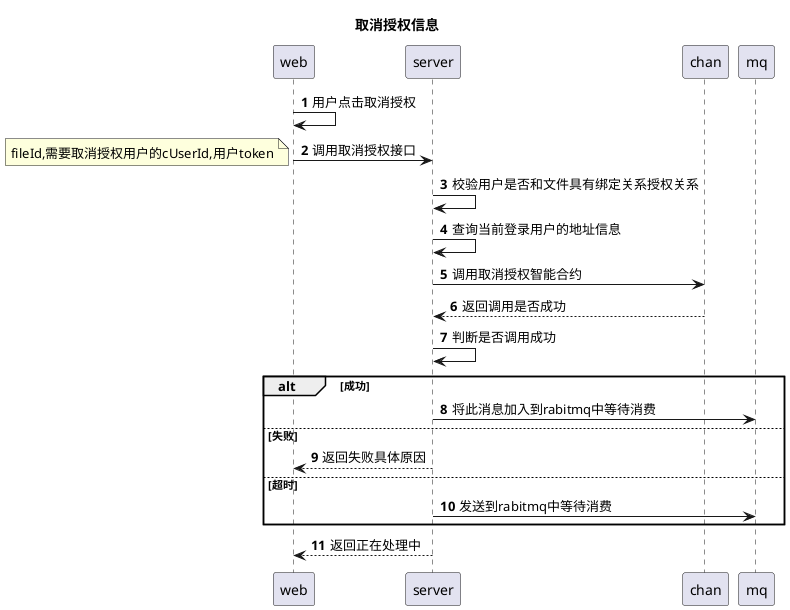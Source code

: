 @startuml
title:取消授权信息
autonumber
web->web:用户点击取消授权
web->server:调用取消授权接口
note left: fileId,需要取消授权用户的cUserId,用户token
server->server:校验用户是否和文件具有绑定关系授权关系
server->server:查询当前登录用户的地址信息
server->chan:调用取消授权智能合约
chan-->server:返回调用是否成功
server->server:判断是否调用成功
alt 成功
server->mq:将此消息加入到rabitmq中等待消费
else 失败
server-->web:返回失败具体原因
else 超时
server->mq:发送到rabitmq中等待消费
end
server-->web:返回正在处理中
@enduml